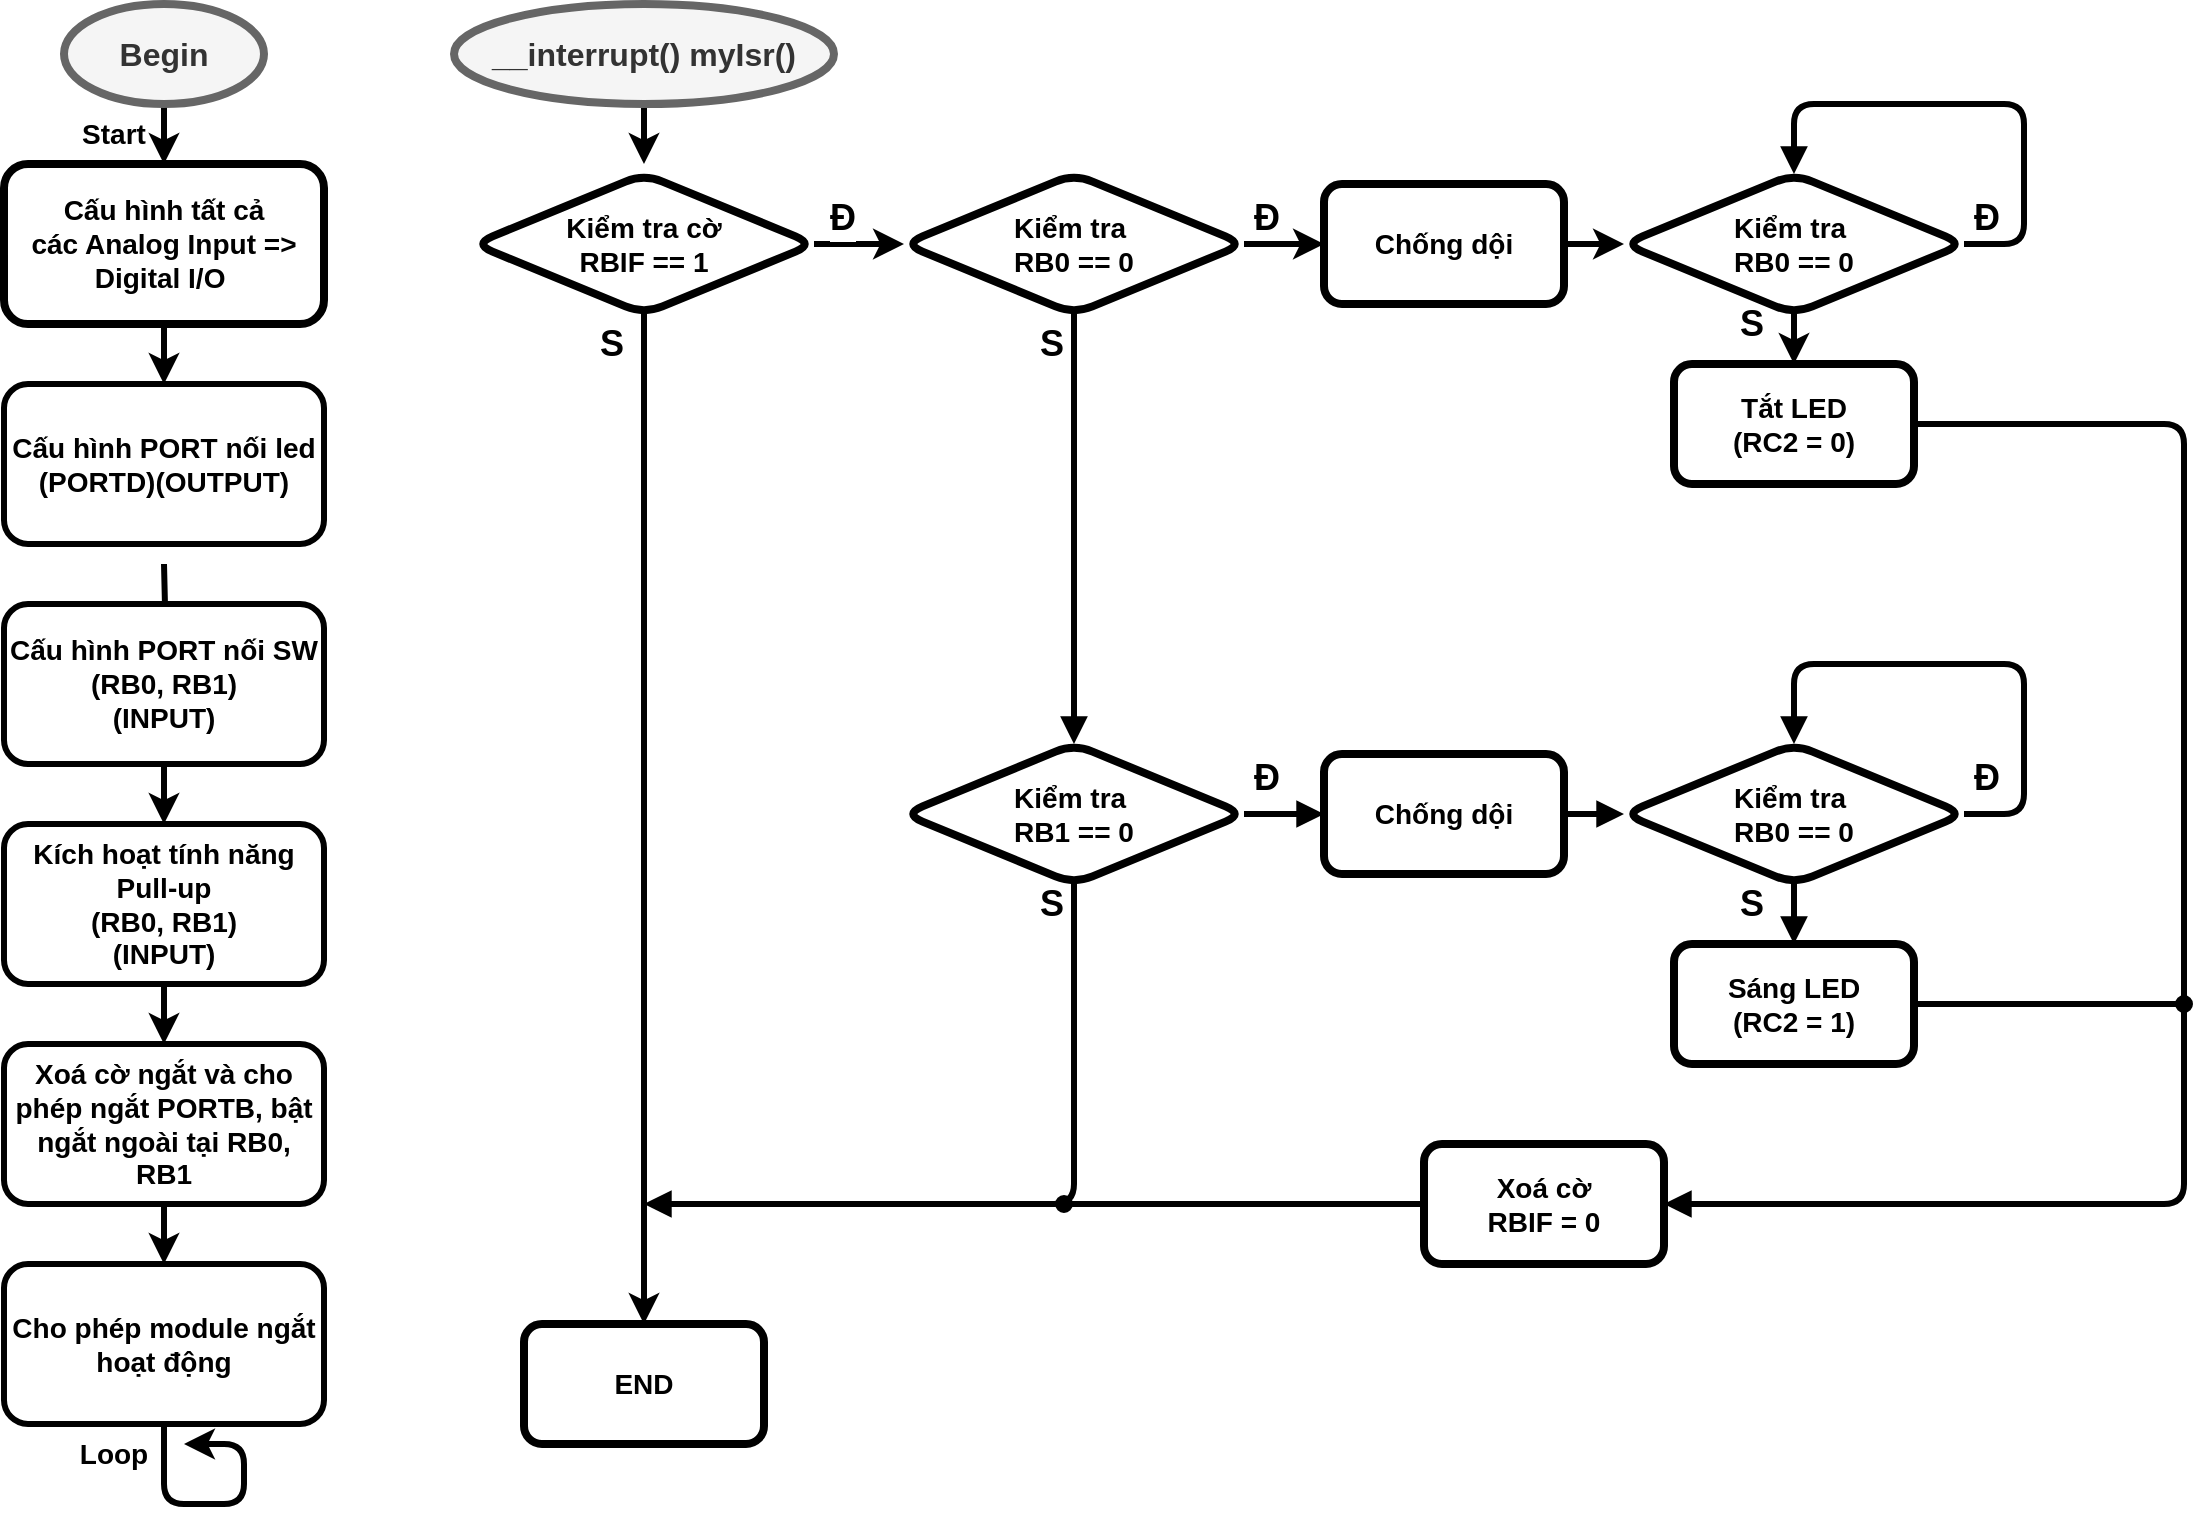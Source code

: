 <mxfile version="14.4.8" type="github">
  <diagram id="HMv6YdhBwpiVs3DbU1db" name="Page-1">
    <mxGraphModel dx="876" dy="1524" grid="1" gridSize="10" guides="1" tooltips="1" connect="1" arrows="1" fold="1" page="1" pageScale="1" pageWidth="850" pageHeight="1100" math="0" shadow="0">
      <root>
        <mxCell id="0" />
        <mxCell id="1" parent="0" />
        <mxCell id="oW_0x0A9vv1hD7xiewm2-5" value="" style="edgeStyle=orthogonalEdgeStyle;rounded=0;orthogonalLoop=1;jettySize=auto;html=1;strokeWidth=3;" edge="1" parent="1" source="oW_0x0A9vv1hD7xiewm2-3" target="oW_0x0A9vv1hD7xiewm2-4">
          <mxGeometry relative="1" as="geometry" />
        </mxCell>
        <mxCell id="oW_0x0A9vv1hD7xiewm2-3" value="&lt;b&gt;&lt;font style=&quot;font-size: 16px&quot;&gt;Begin&lt;/font&gt;&lt;/b&gt;" style="ellipse;whiteSpace=wrap;html=1;fillColor=#f5f5f5;strokeColor=#666666;fontColor=#333333;strokeWidth=4;" vertex="1" parent="1">
          <mxGeometry x="80" y="20" width="100" height="50" as="geometry" />
        </mxCell>
        <mxCell id="oW_0x0A9vv1hD7xiewm2-7" value="" style="edgeStyle=orthogonalEdgeStyle;rounded=0;orthogonalLoop=1;jettySize=auto;html=1;strokeWidth=3;" edge="1" parent="1" source="oW_0x0A9vv1hD7xiewm2-4" target="oW_0x0A9vv1hD7xiewm2-6">
          <mxGeometry relative="1" as="geometry" />
        </mxCell>
        <mxCell id="oW_0x0A9vv1hD7xiewm2-4" value="&lt;blockquote style=&quot;margin: 0 0 0 40px ; border: none ; padding: 0px&quot;&gt;&lt;/blockquote&gt;&lt;blockquote style=&quot;margin: 0 0 0 40px ; border: none ; padding: 0px&quot;&gt;&lt;blockquote style=&quot;margin: 0 0 0 40px ; border: none ; padding: 0px&quot;&gt;&lt;blockquote style=&quot;margin: 0 0 0 40px ; border: none ; padding: 0px&quot;&gt;&lt;/blockquote&gt;&lt;/blockquote&gt;&lt;/blockquote&gt;&lt;span style=&quot;font-size: 14px&quot;&gt;&lt;div&gt;&lt;b&gt;Cấu hình tất cả &lt;br&gt;các Analog Input =&amp;gt; Digital I/O&amp;nbsp;&lt;/b&gt;&lt;/div&gt;&lt;/span&gt;&lt;blockquote style=&quot;margin: 0 0 0 40px ; border: none ; padding: 0px&quot;&gt;&lt;/blockquote&gt;&lt;blockquote style=&quot;margin: 0 0 0 40px ; border: none ; padding: 0px&quot;&gt;&lt;/blockquote&gt;&lt;blockquote style=&quot;margin: 0 0 0 40px ; border: none ; padding: 0px&quot;&gt;&lt;/blockquote&gt;" style="rounded=1;whiteSpace=wrap;html=1;strokeWidth=4;" vertex="1" parent="1">
          <mxGeometry x="50" y="100" width="160" height="80" as="geometry" />
        </mxCell>
        <mxCell id="oW_0x0A9vv1hD7xiewm2-10" value="" style="edgeStyle=orthogonalEdgeStyle;rounded=0;orthogonalLoop=1;jettySize=auto;html=1;strokeWidth=3;" edge="1" parent="1" target="oW_0x0A9vv1hD7xiewm2-8">
          <mxGeometry relative="1" as="geometry">
            <mxPoint x="130" y="300" as="sourcePoint" />
          </mxGeometry>
        </mxCell>
        <mxCell id="oW_0x0A9vv1hD7xiewm2-6" value="&lt;blockquote style=&quot;margin: 0 0 0 40px ; border: none ; padding: 0px&quot;&gt;&lt;/blockquote&gt;&lt;blockquote style=&quot;margin: 0 0 0 40px ; border: none ; padding: 0px&quot;&gt;&lt;blockquote style=&quot;margin: 0 0 0 40px ; border: none ; padding: 0px&quot;&gt;&lt;blockquote style=&quot;margin: 0 0 0 40px ; border: none ; padding: 0px&quot;&gt;&lt;/blockquote&gt;&lt;/blockquote&gt;&lt;/blockquote&gt;&lt;div&gt;&lt;div&gt;&lt;span style=&quot;font-size: 14px&quot;&gt;&lt;b&gt;Cấu hình PORT nối led&lt;/b&gt;&lt;/span&gt;&lt;/div&gt;&lt;/div&gt;&lt;div&gt;&lt;span style=&quot;font-size: 14px&quot;&gt;&lt;b&gt;(PORTD)(OUTPUT)&lt;/b&gt;&lt;/span&gt;&lt;/div&gt;&lt;blockquote style=&quot;margin: 0 0 0 40px ; border: none ; padding: 0px&quot;&gt;&lt;/blockquote&gt;&lt;blockquote style=&quot;margin: 0 0 0 40px ; border: none ; padding: 0px&quot;&gt;&lt;/blockquote&gt;&lt;blockquote style=&quot;margin: 0 0 0 40px ; border: none ; padding: 0px&quot;&gt;&lt;/blockquote&gt;" style="rounded=1;whiteSpace=wrap;html=1;strokeWidth=3;" vertex="1" parent="1">
          <mxGeometry x="50" y="210" width="160" height="80" as="geometry" />
        </mxCell>
        <mxCell id="oW_0x0A9vv1hD7xiewm2-11" value="" style="edgeStyle=orthogonalEdgeStyle;rounded=0;orthogonalLoop=1;jettySize=auto;html=1;strokeWidth=3;" edge="1" parent="1" source="oW_0x0A9vv1hD7xiewm2-8" target="oW_0x0A9vv1hD7xiewm2-9">
          <mxGeometry relative="1" as="geometry" />
        </mxCell>
        <mxCell id="oW_0x0A9vv1hD7xiewm2-8" value="&lt;blockquote style=&quot;margin: 0 0 0 40px ; border: none ; padding: 0px&quot;&gt;&lt;/blockquote&gt;&lt;blockquote style=&quot;margin: 0 0 0 40px ; border: none ; padding: 0px&quot;&gt;&lt;blockquote style=&quot;margin: 0 0 0 40px ; border: none ; padding: 0px&quot;&gt;&lt;blockquote style=&quot;margin: 0 0 0 40px ; border: none ; padding: 0px&quot;&gt;&lt;/blockquote&gt;&lt;/blockquote&gt;&lt;/blockquote&gt;&lt;div&gt;&lt;div&gt;&lt;span style=&quot;font-size: 14px&quot;&gt;&lt;b&gt;Cấu hình PORT nối SW&lt;/b&gt;&lt;/span&gt;&lt;/div&gt;&lt;/div&gt;&lt;div&gt;&lt;span style=&quot;font-size: 14px&quot;&gt;&lt;b&gt;(RB0, RB1)&lt;/b&gt;&lt;/span&gt;&lt;/div&gt;&lt;b style=&quot;font-size: 14px&quot;&gt;(INPUT)&lt;/b&gt;&lt;blockquote style=&quot;margin: 0 0 0 40px ; border: none ; padding: 0px&quot;&gt;&lt;/blockquote&gt;&lt;blockquote style=&quot;margin: 0 0 0 40px ; border: none ; padding: 0px&quot;&gt;&lt;/blockquote&gt;&lt;blockquote style=&quot;margin: 0 0 0 40px ; border: none ; padding: 0px&quot;&gt;&lt;/blockquote&gt;" style="rounded=1;whiteSpace=wrap;html=1;strokeWidth=3;" vertex="1" parent="1">
          <mxGeometry x="50" y="320" width="160" height="80" as="geometry" />
        </mxCell>
        <mxCell id="oW_0x0A9vv1hD7xiewm2-13" value="" style="edgeStyle=orthogonalEdgeStyle;rounded=0;orthogonalLoop=1;jettySize=auto;html=1;strokeWidth=3;" edge="1" parent="1" source="oW_0x0A9vv1hD7xiewm2-9" target="oW_0x0A9vv1hD7xiewm2-12">
          <mxGeometry relative="1" as="geometry" />
        </mxCell>
        <mxCell id="oW_0x0A9vv1hD7xiewm2-9" value="&lt;blockquote style=&quot;margin: 0 0 0 40px ; border: none ; padding: 0px&quot;&gt;&lt;/blockquote&gt;&lt;blockquote style=&quot;margin: 0 0 0 40px ; border: none ; padding: 0px&quot;&gt;&lt;blockquote style=&quot;margin: 0 0 0 40px ; border: none ; padding: 0px&quot;&gt;&lt;blockquote style=&quot;margin: 0 0 0 40px ; border: none ; padding: 0px&quot;&gt;&lt;/blockquote&gt;&lt;/blockquote&gt;&lt;/blockquote&gt;&lt;div&gt;&lt;span style=&quot;font-size: 14px&quot;&gt;&lt;b&gt;Kích hoạt tính năng Pull-up&lt;/b&gt;&lt;/span&gt;&lt;/div&gt;&lt;div&gt;&lt;span style=&quot;font-size: 14px&quot;&gt;&lt;b&gt;(RB0, RB1)&lt;/b&gt;&lt;/span&gt;&lt;/div&gt;&lt;b style=&quot;font-size: 14px&quot;&gt;(INPUT)&lt;/b&gt;&lt;blockquote style=&quot;margin: 0 0 0 40px ; border: none ; padding: 0px&quot;&gt;&lt;/blockquote&gt;&lt;blockquote style=&quot;margin: 0 0 0 40px ; border: none ; padding: 0px&quot;&gt;&lt;/blockquote&gt;&lt;blockquote style=&quot;margin: 0 0 0 40px ; border: none ; padding: 0px&quot;&gt;&lt;/blockquote&gt;" style="rounded=1;whiteSpace=wrap;html=1;strokeWidth=3;" vertex="1" parent="1">
          <mxGeometry x="50" y="430" width="160" height="80" as="geometry" />
        </mxCell>
        <mxCell id="oW_0x0A9vv1hD7xiewm2-17" value="" style="edgeStyle=orthogonalEdgeStyle;rounded=0;orthogonalLoop=1;jettySize=auto;html=1;strokeWidth=3;" edge="1" parent="1" source="oW_0x0A9vv1hD7xiewm2-12" target="oW_0x0A9vv1hD7xiewm2-16">
          <mxGeometry relative="1" as="geometry" />
        </mxCell>
        <mxCell id="oW_0x0A9vv1hD7xiewm2-12" value="&lt;blockquote style=&quot;margin: 0 0 0 40px ; border: none ; padding: 0px&quot;&gt;&lt;/blockquote&gt;&lt;blockquote style=&quot;margin: 0 0 0 40px ; border: none ; padding: 0px&quot;&gt;&lt;blockquote style=&quot;margin: 0 0 0 40px ; border: none ; padding: 0px&quot;&gt;&lt;blockquote style=&quot;margin: 0 0 0 40px ; border: none ; padding: 0px&quot;&gt;&lt;/blockquote&gt;&lt;/blockquote&gt;&lt;/blockquote&gt;&lt;div&gt;&lt;span style=&quot;font-size: 14px&quot;&gt;&lt;b&gt;Xoá cờ ngắt và cho phép ngắt PORTB, bật ngắt ngoài tại RB0, RB1&lt;/b&gt;&lt;/span&gt;&lt;/div&gt;&lt;blockquote style=&quot;margin: 0 0 0 40px ; border: none ; padding: 0px&quot;&gt;&lt;/blockquote&gt;&lt;blockquote style=&quot;margin: 0 0 0 40px ; border: none ; padding: 0px&quot;&gt;&lt;/blockquote&gt;&lt;blockquote style=&quot;margin: 0 0 0 40px ; border: none ; padding: 0px&quot;&gt;&lt;/blockquote&gt;" style="rounded=1;whiteSpace=wrap;html=1;strokeWidth=3;" vertex="1" parent="1">
          <mxGeometry x="50" y="540" width="160" height="80" as="geometry" />
        </mxCell>
        <mxCell id="oW_0x0A9vv1hD7xiewm2-15" value="&lt;b&gt;&lt;font style=&quot;font-size: 14px&quot;&gt;Start&lt;/font&gt;&lt;/b&gt;" style="text;html=1;strokeColor=none;fillColor=none;align=center;verticalAlign=middle;whiteSpace=wrap;rounded=0;strokeWidth=4;" vertex="1" parent="1">
          <mxGeometry x="90" y="60" width="30" height="50" as="geometry" />
        </mxCell>
        <mxCell id="oW_0x0A9vv1hD7xiewm2-18" style="edgeStyle=orthogonalEdgeStyle;rounded=1;orthogonalLoop=1;jettySize=auto;html=1;strokeWidth=3;" edge="1" parent="1" source="oW_0x0A9vv1hD7xiewm2-16">
          <mxGeometry relative="1" as="geometry">
            <mxPoint x="140" y="740" as="targetPoint" />
            <Array as="points">
              <mxPoint x="130" y="770" />
              <mxPoint x="170" y="770" />
              <mxPoint x="170" y="740" />
            </Array>
          </mxGeometry>
        </mxCell>
        <mxCell id="oW_0x0A9vv1hD7xiewm2-16" value="&lt;blockquote style=&quot;margin: 0 0 0 40px ; border: none ; padding: 0px&quot;&gt;&lt;/blockquote&gt;&lt;blockquote style=&quot;margin: 0 0 0 40px ; border: none ; padding: 0px&quot;&gt;&lt;blockquote style=&quot;margin: 0 0 0 40px ; border: none ; padding: 0px&quot;&gt;&lt;blockquote style=&quot;margin: 0 0 0 40px ; border: none ; padding: 0px&quot;&gt;&lt;/blockquote&gt;&lt;/blockquote&gt;&lt;/blockquote&gt;&lt;div&gt;&lt;span style=&quot;font-size: 14px&quot;&gt;&lt;b&gt;Cho phép module ngắt hoạt động&lt;/b&gt;&lt;/span&gt;&lt;/div&gt;&lt;blockquote style=&quot;margin: 0 0 0 40px ; border: none ; padding: 0px&quot;&gt;&lt;/blockquote&gt;&lt;blockquote style=&quot;margin: 0 0 0 40px ; border: none ; padding: 0px&quot;&gt;&lt;/blockquote&gt;&lt;blockquote style=&quot;margin: 0 0 0 40px ; border: none ; padding: 0px&quot;&gt;&lt;/blockquote&gt;" style="rounded=1;whiteSpace=wrap;html=1;strokeWidth=3;" vertex="1" parent="1">
          <mxGeometry x="50" y="650" width="160" height="80" as="geometry" />
        </mxCell>
        <mxCell id="oW_0x0A9vv1hD7xiewm2-24" value="&lt;b&gt;&lt;font style=&quot;font-size: 14px&quot;&gt;Loop&lt;/font&gt;&lt;/b&gt;" style="text;html=1;strokeColor=none;fillColor=none;align=center;verticalAlign=middle;whiteSpace=wrap;rounded=0;strokeWidth=4;" vertex="1" parent="1">
          <mxGeometry x="90" y="720" width="30" height="50" as="geometry" />
        </mxCell>
        <mxCell id="oW_0x0A9vv1hD7xiewm2-27" value="" style="edgeStyle=orthogonalEdgeStyle;rounded=1;orthogonalLoop=1;jettySize=auto;html=1;strokeWidth=3;" edge="1" parent="1" source="oW_0x0A9vv1hD7xiewm2-25">
          <mxGeometry relative="1" as="geometry">
            <mxPoint x="370" y="100" as="targetPoint" />
          </mxGeometry>
        </mxCell>
        <mxCell id="oW_0x0A9vv1hD7xiewm2-25" value="&lt;span style=&quot;font-size: 16px&quot;&gt;&lt;b&gt;__interrupt() myIsr()&lt;/b&gt;&lt;/span&gt;" style="ellipse;whiteSpace=wrap;html=1;fillColor=#f5f5f5;strokeColor=#666666;fontColor=#333333;strokeWidth=4;" vertex="1" parent="1">
          <mxGeometry x="275" y="20" width="190" height="50" as="geometry" />
        </mxCell>
        <mxCell id="oW_0x0A9vv1hD7xiewm2-32" value="" style="edgeStyle=orthogonalEdgeStyle;rounded=1;orthogonalLoop=1;jettySize=auto;html=1;strokeWidth=3;" edge="1" parent="1" source="oW_0x0A9vv1hD7xiewm2-28" target="oW_0x0A9vv1hD7xiewm2-31">
          <mxGeometry relative="1" as="geometry" />
        </mxCell>
        <mxCell id="oW_0x0A9vv1hD7xiewm2-33" value="S" style="edgeLabel;html=1;align=right;verticalAlign=middle;resizable=0;points=[];horizontal=1;fontSize=18;fontStyle=1;labelPosition=left;verticalLabelPosition=middle;" vertex="1" connectable="0" parent="oW_0x0A9vv1hD7xiewm2-32">
          <mxGeometry x="-0.929" relative="1" as="geometry">
            <mxPoint x="-10" y="-3" as="offset" />
          </mxGeometry>
        </mxCell>
        <mxCell id="oW_0x0A9vv1hD7xiewm2-51" value="S" style="edgeLabel;html=1;align=right;verticalAlign=middle;resizable=0;points=[];horizontal=1;fontSize=18;fontStyle=1;labelPosition=left;verticalLabelPosition=middle;" vertex="1" connectable="0" parent="oW_0x0A9vv1hD7xiewm2-32">
          <mxGeometry x="-0.929" relative="1" as="geometry">
            <mxPoint x="560" y="-13" as="offset" />
          </mxGeometry>
        </mxCell>
        <mxCell id="oW_0x0A9vv1hD7xiewm2-64" value="S" style="edgeLabel;html=1;align=right;verticalAlign=middle;resizable=0;points=[];horizontal=1;fontSize=18;fontStyle=1;labelPosition=left;verticalLabelPosition=middle;" vertex="1" connectable="0" parent="oW_0x0A9vv1hD7xiewm2-32">
          <mxGeometry x="-0.929" relative="1" as="geometry">
            <mxPoint x="560" y="277" as="offset" />
          </mxGeometry>
        </mxCell>
        <mxCell id="oW_0x0A9vv1hD7xiewm2-68" value="S" style="edgeLabel;html=1;align=right;verticalAlign=middle;resizable=0;points=[];horizontal=1;fontSize=18;fontStyle=1;labelPosition=left;verticalLabelPosition=middle;" vertex="1" connectable="0" parent="oW_0x0A9vv1hD7xiewm2-32">
          <mxGeometry x="-0.929" relative="1" as="geometry">
            <mxPoint x="210" y="-3" as="offset" />
          </mxGeometry>
        </mxCell>
        <mxCell id="oW_0x0A9vv1hD7xiewm2-69" value="S" style="edgeLabel;html=1;align=right;verticalAlign=middle;resizable=0;points=[];horizontal=1;fontSize=18;fontStyle=1;labelPosition=left;verticalLabelPosition=middle;" vertex="1" connectable="0" parent="oW_0x0A9vv1hD7xiewm2-32">
          <mxGeometry x="-0.929" relative="1" as="geometry">
            <mxPoint x="210" y="277" as="offset" />
          </mxGeometry>
        </mxCell>
        <mxCell id="oW_0x0A9vv1hD7xiewm2-35" value="" style="edgeStyle=orthogonalEdgeStyle;rounded=1;orthogonalLoop=1;jettySize=auto;html=1;strokeWidth=3;fontSize=18;" edge="1" parent="1" source="oW_0x0A9vv1hD7xiewm2-28" target="oW_0x0A9vv1hD7xiewm2-34">
          <mxGeometry relative="1" as="geometry">
            <Array as="points">
              <mxPoint x="490" y="140" />
              <mxPoint x="490" y="140" />
            </Array>
          </mxGeometry>
        </mxCell>
        <mxCell id="oW_0x0A9vv1hD7xiewm2-36" value="Đ" style="edgeLabel;html=1;align=center;verticalAlign=bottom;resizable=0;points=[];fontSize=18;fontStyle=1;horizontal=1;" vertex="1" connectable="0" parent="oW_0x0A9vv1hD7xiewm2-35">
          <mxGeometry x="-0.407" relative="1" as="geometry">
            <mxPoint as="offset" />
          </mxGeometry>
        </mxCell>
        <mxCell id="oW_0x0A9vv1hD7xiewm2-52" value="Đ" style="edgeLabel;html=1;align=center;verticalAlign=bottom;resizable=0;points=[];fontSize=18;fontStyle=1;horizontal=1;" vertex="1" connectable="0" parent="oW_0x0A9vv1hD7xiewm2-35">
          <mxGeometry x="-0.407" relative="1" as="geometry">
            <mxPoint x="572" as="offset" />
          </mxGeometry>
        </mxCell>
        <mxCell id="oW_0x0A9vv1hD7xiewm2-63" value="Đ" style="edgeLabel;html=1;align=center;verticalAlign=bottom;resizable=0;points=[];fontSize=18;fontStyle=1;horizontal=1;" vertex="1" connectable="0" parent="oW_0x0A9vv1hD7xiewm2-35">
          <mxGeometry x="-0.407" relative="1" as="geometry">
            <mxPoint x="572" y="280" as="offset" />
          </mxGeometry>
        </mxCell>
        <mxCell id="oW_0x0A9vv1hD7xiewm2-67" value="Đ" style="edgeLabel;html=1;align=center;verticalAlign=bottom;resizable=0;points=[];fontSize=18;fontStyle=1;horizontal=1;" vertex="1" connectable="0" parent="oW_0x0A9vv1hD7xiewm2-35">
          <mxGeometry x="-0.407" relative="1" as="geometry">
            <mxPoint x="212" as="offset" />
          </mxGeometry>
        </mxCell>
        <mxCell id="oW_0x0A9vv1hD7xiewm2-70" value="Đ" style="edgeLabel;html=1;align=center;verticalAlign=bottom;resizable=0;points=[];fontSize=18;fontStyle=1;horizontal=1;" vertex="1" connectable="0" parent="oW_0x0A9vv1hD7xiewm2-35">
          <mxGeometry x="-0.407" relative="1" as="geometry">
            <mxPoint x="212" y="280" as="offset" />
          </mxGeometry>
        </mxCell>
        <mxCell id="oW_0x0A9vv1hD7xiewm2-28" value="&lt;b&gt;&lt;font style=&quot;font-size: 14px&quot;&gt;Kiểm tra cờ&lt;br&gt;RBIF == 1&lt;/font&gt;&lt;/b&gt;" style="rhombus;whiteSpace=wrap;html=1;rounded=1;strokeWidth=4;" vertex="1" parent="1">
          <mxGeometry x="285" y="105" width="170" height="70" as="geometry" />
        </mxCell>
        <mxCell id="oW_0x0A9vv1hD7xiewm2-31" value="&lt;font style=&quot;font-size: 14px&quot;&gt;&lt;b&gt;END&lt;/b&gt;&lt;/font&gt;" style="whiteSpace=wrap;html=1;rounded=1;strokeWidth=4;" vertex="1" parent="1">
          <mxGeometry x="310" y="680" width="120" height="60" as="geometry" />
        </mxCell>
        <mxCell id="oW_0x0A9vv1hD7xiewm2-40" value="" style="edgeStyle=orthogonalEdgeStyle;rounded=1;orthogonalLoop=1;jettySize=auto;html=1;strokeWidth=3;fontSize=18;" edge="1" parent="1" source="oW_0x0A9vv1hD7xiewm2-34" target="oW_0x0A9vv1hD7xiewm2-39">
          <mxGeometry relative="1" as="geometry" />
        </mxCell>
        <mxCell id="oW_0x0A9vv1hD7xiewm2-65" style="edgeStyle=orthogonalEdgeStyle;rounded=1;orthogonalLoop=1;jettySize=auto;html=1;entryX=0.5;entryY=0;entryDx=0;entryDy=0;endArrow=block;endFill=1;strokeWidth=3;fontSize=18;" edge="1" parent="1" source="oW_0x0A9vv1hD7xiewm2-34" target="oW_0x0A9vv1hD7xiewm2-38">
          <mxGeometry relative="1" as="geometry" />
        </mxCell>
        <mxCell id="oW_0x0A9vv1hD7xiewm2-34" value="&lt;b&gt;&lt;font style=&quot;font-size: 14px&quot;&gt;Kiểm tra&amp;nbsp;&lt;br&gt;RB0 == 0&lt;br&gt;&lt;/font&gt;&lt;/b&gt;" style="rhombus;whiteSpace=wrap;html=1;rounded=1;strokeWidth=4;" vertex="1" parent="1">
          <mxGeometry x="500" y="105" width="170" height="70" as="geometry" />
        </mxCell>
        <mxCell id="oW_0x0A9vv1hD7xiewm2-60" value="" style="edgeStyle=orthogonalEdgeStyle;rounded=1;orthogonalLoop=1;jettySize=auto;html=1;endArrow=block;endFill=1;strokeWidth=3;fontSize=18;" edge="1" parent="1" source="oW_0x0A9vv1hD7xiewm2-38" target="oW_0x0A9vv1hD7xiewm2-54">
          <mxGeometry relative="1" as="geometry" />
        </mxCell>
        <mxCell id="oW_0x0A9vv1hD7xiewm2-66" style="edgeStyle=orthogonalEdgeStyle;rounded=1;orthogonalLoop=1;jettySize=auto;html=1;endArrow=block;endFill=1;strokeWidth=3;fontSize=18;" edge="1" parent="1" source="oW_0x0A9vv1hD7xiewm2-38">
          <mxGeometry relative="1" as="geometry">
            <mxPoint x="370" y="620" as="targetPoint" />
            <Array as="points">
              <mxPoint x="585" y="620" />
            </Array>
          </mxGeometry>
        </mxCell>
        <mxCell id="oW_0x0A9vv1hD7xiewm2-38" value="&lt;b&gt;&lt;font style=&quot;font-size: 14px&quot;&gt;Kiểm tra&amp;nbsp;&lt;br&gt;RB1 == 0&lt;br&gt;&lt;/font&gt;&lt;/b&gt;" style="rhombus;whiteSpace=wrap;html=1;rounded=1;strokeWidth=4;" vertex="1" parent="1">
          <mxGeometry x="500" y="390" width="170" height="70" as="geometry" />
        </mxCell>
        <mxCell id="oW_0x0A9vv1hD7xiewm2-44" value="" style="edgeStyle=orthogonalEdgeStyle;rounded=1;orthogonalLoop=1;jettySize=auto;html=1;strokeWidth=3;fontSize=18;" edge="1" parent="1" source="oW_0x0A9vv1hD7xiewm2-39" target="oW_0x0A9vv1hD7xiewm2-43">
          <mxGeometry relative="1" as="geometry" />
        </mxCell>
        <mxCell id="oW_0x0A9vv1hD7xiewm2-39" value="&lt;b&gt;&lt;font style=&quot;font-size: 14px&quot;&gt;Chống dội&lt;/font&gt;&lt;/b&gt;" style="whiteSpace=wrap;html=1;rounded=1;strokeWidth=4;" vertex="1" parent="1">
          <mxGeometry x="710" y="110" width="120" height="60" as="geometry" />
        </mxCell>
        <mxCell id="oW_0x0A9vv1hD7xiewm2-47" value="" style="edgeStyle=orthogonalEdgeStyle;rounded=1;orthogonalLoop=1;jettySize=auto;html=1;strokeWidth=3;fontSize=18;" edge="1" parent="1" source="oW_0x0A9vv1hD7xiewm2-43" target="oW_0x0A9vv1hD7xiewm2-46">
          <mxGeometry relative="1" as="geometry" />
        </mxCell>
        <mxCell id="oW_0x0A9vv1hD7xiewm2-53" style="edgeStyle=orthogonalEdgeStyle;rounded=1;orthogonalLoop=1;jettySize=auto;html=1;endArrow=block;endFill=1;strokeWidth=3;fontSize=18;entryX=0.5;entryY=0;entryDx=0;entryDy=0;" edge="1" parent="1" source="oW_0x0A9vv1hD7xiewm2-43" target="oW_0x0A9vv1hD7xiewm2-43">
          <mxGeometry relative="1" as="geometry">
            <mxPoint x="945" y="60" as="targetPoint" />
            <Array as="points">
              <mxPoint x="1060" y="140" />
              <mxPoint x="1060" y="70" />
              <mxPoint x="945" y="70" />
            </Array>
          </mxGeometry>
        </mxCell>
        <mxCell id="oW_0x0A9vv1hD7xiewm2-43" value="&lt;b&gt;&lt;font style=&quot;font-size: 14px&quot;&gt;Kiểm tra&amp;nbsp;&lt;br&gt;RB0 == 0&lt;/font&gt;&lt;/b&gt;&lt;b&gt;&lt;font style=&quot;font-size: 14px&quot;&gt;&lt;br&gt;&lt;/font&gt;&lt;/b&gt;" style="rhombus;whiteSpace=wrap;html=1;rounded=1;strokeWidth=4;" vertex="1" parent="1">
          <mxGeometry x="860" y="105" width="170" height="70" as="geometry" />
        </mxCell>
        <mxCell id="oW_0x0A9vv1hD7xiewm2-71" style="edgeStyle=orthogonalEdgeStyle;rounded=1;orthogonalLoop=1;jettySize=auto;html=1;endArrow=block;endFill=1;strokeWidth=3;fontSize=18;entryX=1;entryY=0.5;entryDx=0;entryDy=0;" edge="1" parent="1" source="oW_0x0A9vv1hD7xiewm2-46" target="oW_0x0A9vv1hD7xiewm2-73">
          <mxGeometry relative="1" as="geometry">
            <mxPoint x="890" y="620" as="targetPoint" />
            <Array as="points">
              <mxPoint x="1140" y="230" />
              <mxPoint x="1140" y="620" />
            </Array>
          </mxGeometry>
        </mxCell>
        <mxCell id="oW_0x0A9vv1hD7xiewm2-46" value="&lt;b style=&quot;font-size: 14px&quot;&gt;Tắt LED&lt;br&gt;(RC2 = 0)&lt;/b&gt;" style="whiteSpace=wrap;html=1;rounded=1;strokeWidth=4;" vertex="1" parent="1">
          <mxGeometry x="885" y="200" width="120" height="60" as="geometry" />
        </mxCell>
        <mxCell id="oW_0x0A9vv1hD7xiewm2-59" value="" style="edgeStyle=orthogonalEdgeStyle;rounded=1;orthogonalLoop=1;jettySize=auto;html=1;endArrow=block;endFill=1;strokeWidth=3;fontSize=18;" edge="1" parent="1" source="oW_0x0A9vv1hD7xiewm2-54" target="oW_0x0A9vv1hD7xiewm2-55">
          <mxGeometry relative="1" as="geometry" />
        </mxCell>
        <mxCell id="oW_0x0A9vv1hD7xiewm2-54" value="&lt;b&gt;&lt;font style=&quot;font-size: 14px&quot;&gt;Chống dội&lt;/font&gt;&lt;/b&gt;" style="whiteSpace=wrap;html=1;rounded=1;strokeWidth=4;" vertex="1" parent="1">
          <mxGeometry x="710" y="395" width="120" height="60" as="geometry" />
        </mxCell>
        <mxCell id="oW_0x0A9vv1hD7xiewm2-58" value="" style="edgeStyle=orthogonalEdgeStyle;rounded=1;orthogonalLoop=1;jettySize=auto;html=1;endArrow=block;endFill=1;strokeWidth=3;fontSize=18;" edge="1" parent="1" source="oW_0x0A9vv1hD7xiewm2-55" target="oW_0x0A9vv1hD7xiewm2-56">
          <mxGeometry relative="1" as="geometry" />
        </mxCell>
        <mxCell id="oW_0x0A9vv1hD7xiewm2-61" style="edgeStyle=orthogonalEdgeStyle;rounded=1;orthogonalLoop=1;jettySize=auto;html=1;endArrow=block;endFill=1;strokeWidth=3;fontSize=18;entryX=0.5;entryY=0;entryDx=0;entryDy=0;" edge="1" parent="1" source="oW_0x0A9vv1hD7xiewm2-55" target="oW_0x0A9vv1hD7xiewm2-55">
          <mxGeometry relative="1" as="geometry">
            <mxPoint x="945" y="380" as="targetPoint" />
            <Array as="points">
              <mxPoint x="1060" y="425" />
              <mxPoint x="1060" y="350" />
              <mxPoint x="945" y="350" />
            </Array>
          </mxGeometry>
        </mxCell>
        <mxCell id="oW_0x0A9vv1hD7xiewm2-55" value="&lt;b&gt;&lt;font style=&quot;font-size: 14px&quot;&gt;Kiểm tra&amp;nbsp;&lt;br&gt;RB0 == 0&lt;/font&gt;&lt;/b&gt;&lt;b&gt;&lt;font style=&quot;font-size: 14px&quot;&gt;&lt;br&gt;&lt;/font&gt;&lt;/b&gt;" style="rhombus;whiteSpace=wrap;html=1;rounded=1;strokeWidth=4;" vertex="1" parent="1">
          <mxGeometry x="860" y="390" width="170" height="70" as="geometry" />
        </mxCell>
        <mxCell id="oW_0x0A9vv1hD7xiewm2-72" style="edgeStyle=orthogonalEdgeStyle;rounded=1;orthogonalLoop=1;jettySize=auto;html=1;endArrow=oval;endFill=1;strokeWidth=3;fontSize=18;" edge="1" parent="1" source="oW_0x0A9vv1hD7xiewm2-56">
          <mxGeometry relative="1" as="geometry">
            <mxPoint x="1140" y="520" as="targetPoint" />
          </mxGeometry>
        </mxCell>
        <mxCell id="oW_0x0A9vv1hD7xiewm2-56" value="&lt;b style=&quot;font-size: 14px&quot;&gt;Sáng LED&lt;br&gt;(RC2 = 1)&lt;/b&gt;" style="whiteSpace=wrap;html=1;rounded=1;strokeWidth=4;" vertex="1" parent="1">
          <mxGeometry x="885" y="490" width="120" height="60" as="geometry" />
        </mxCell>
        <mxCell id="oW_0x0A9vv1hD7xiewm2-74" style="edgeStyle=orthogonalEdgeStyle;rounded=1;orthogonalLoop=1;jettySize=auto;html=1;endArrow=oval;endFill=1;strokeWidth=3;fontSize=18;" edge="1" parent="1" source="oW_0x0A9vv1hD7xiewm2-73">
          <mxGeometry relative="1" as="geometry">
            <mxPoint x="580" y="620" as="targetPoint" />
          </mxGeometry>
        </mxCell>
        <mxCell id="oW_0x0A9vv1hD7xiewm2-73" value="&lt;b&gt;&lt;font style=&quot;font-size: 14px&quot;&gt;Xoá cờ&lt;br&gt;&lt;/font&gt;&lt;/b&gt;&lt;b&gt;&lt;font style=&quot;font-size: 14px&quot;&gt;RBIF = 0&lt;/font&gt;&lt;/b&gt;&lt;b&gt;&lt;font style=&quot;font-size: 14px&quot;&gt;&lt;br&gt;&lt;/font&gt;&lt;/b&gt;" style="whiteSpace=wrap;html=1;rounded=1;strokeWidth=4;" vertex="1" parent="1">
          <mxGeometry x="760" y="590" width="120" height="60" as="geometry" />
        </mxCell>
      </root>
    </mxGraphModel>
  </diagram>
</mxfile>
